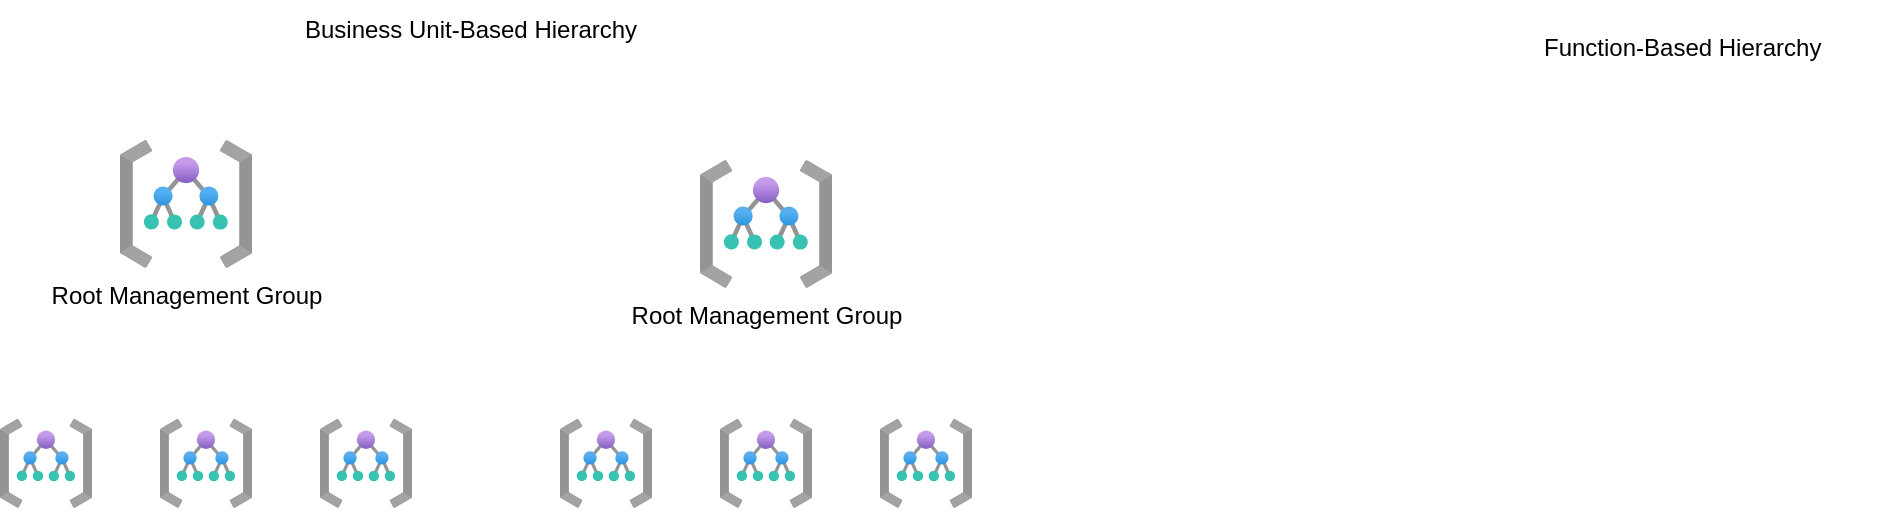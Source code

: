 <mxfile version="24.9.0">
  <diagram id="7gcUSTIZ7YSJ5vT40chW" name="Page-1">
    <mxGraphModel dx="1276" dy="557" grid="1" gridSize="10" guides="1" tooltips="1" connect="1" arrows="1" fold="1" page="1" pageScale="1" pageWidth="1169" pageHeight="827" math="0" shadow="0">
      <root>
        <mxCell id="0" />
        <mxCell id="1" parent="0" />
        <mxCell id="1rODz5x4y69jwjxa95c7-1" value="Root Management Group" style="image;aspect=fixed;html=1;points=[];align=center;fontSize=12;image=img/lib/azure2/general/Management_Groups.svg;" vertex="1" parent="1">
          <mxGeometry x="80" y="280" width="66" height="64" as="geometry" />
        </mxCell>
        <mxCell id="1rODz5x4y69jwjxa95c7-3" value="Business Unit-Based Hierarchy" style="text;html=1;align=center;verticalAlign=middle;resizable=0;points=[];autosize=1;strokeColor=none;fillColor=none;" vertex="1" parent="1">
          <mxGeometry x="160" y="210" width="190" height="30" as="geometry" />
        </mxCell>
        <mxCell id="1rODz5x4y69jwjxa95c7-4" value="" style="image;aspect=fixed;html=1;points=[];align=center;fontSize=12;image=img/lib/azure2/general/Management_Groups.svg;" vertex="1" parent="1">
          <mxGeometry x="20" y="419.4" width="46" height="44.6" as="geometry" />
        </mxCell>
        <mxCell id="1rODz5x4y69jwjxa95c7-5" value="" style="image;aspect=fixed;html=1;points=[];align=center;fontSize=12;image=img/lib/azure2/general/Management_Groups.svg;" vertex="1" parent="1">
          <mxGeometry x="100" y="419.4" width="46" height="44.6" as="geometry" />
        </mxCell>
        <mxCell id="1rODz5x4y69jwjxa95c7-6" value="" style="image;aspect=fixed;html=1;points=[];align=center;fontSize=12;image=img/lib/azure2/general/Management_Groups.svg;" vertex="1" parent="1">
          <mxGeometry x="180" y="419.4" width="46" height="44.6" as="geometry" />
        </mxCell>
        <mxCell id="1rODz5x4y69jwjxa95c7-11" value="Root Management Group" style="image;aspect=fixed;html=1;points=[];align=center;fontSize=12;image=img/lib/azure2/general/Management_Groups.svg;" vertex="1" parent="1">
          <mxGeometry x="370" y="290" width="66" height="64" as="geometry" />
        </mxCell>
        <mxCell id="1rODz5x4y69jwjxa95c7-12" value="" style="image;aspect=fixed;html=1;points=[];align=center;fontSize=12;image=img/lib/azure2/general/Management_Groups.svg;" vertex="1" parent="1">
          <mxGeometry x="300" y="419.4" width="46" height="44.6" as="geometry" />
        </mxCell>
        <mxCell id="1rODz5x4y69jwjxa95c7-13" value="" style="image;aspect=fixed;html=1;points=[];align=center;fontSize=12;image=img/lib/azure2/general/Management_Groups.svg;" vertex="1" parent="1">
          <mxGeometry x="380" y="419.4" width="46" height="44.6" as="geometry" />
        </mxCell>
        <mxCell id="1rODz5x4y69jwjxa95c7-14" value="" style="image;aspect=fixed;html=1;points=[];align=center;fontSize=12;image=img/lib/azure2/general/Management_Groups.svg;" vertex="1" parent="1">
          <mxGeometry x="460" y="419.4" width="46" height="44.6" as="geometry" />
        </mxCell>
        <mxCell id="1rODz5x4y69jwjxa95c7-15" value="Function-Based Hierarchy" style="text;whiteSpace=wrap;html=1;" vertex="1" parent="1">
          <mxGeometry x="790" y="220" width="170" height="40" as="geometry" />
        </mxCell>
      </root>
    </mxGraphModel>
  </diagram>
</mxfile>
